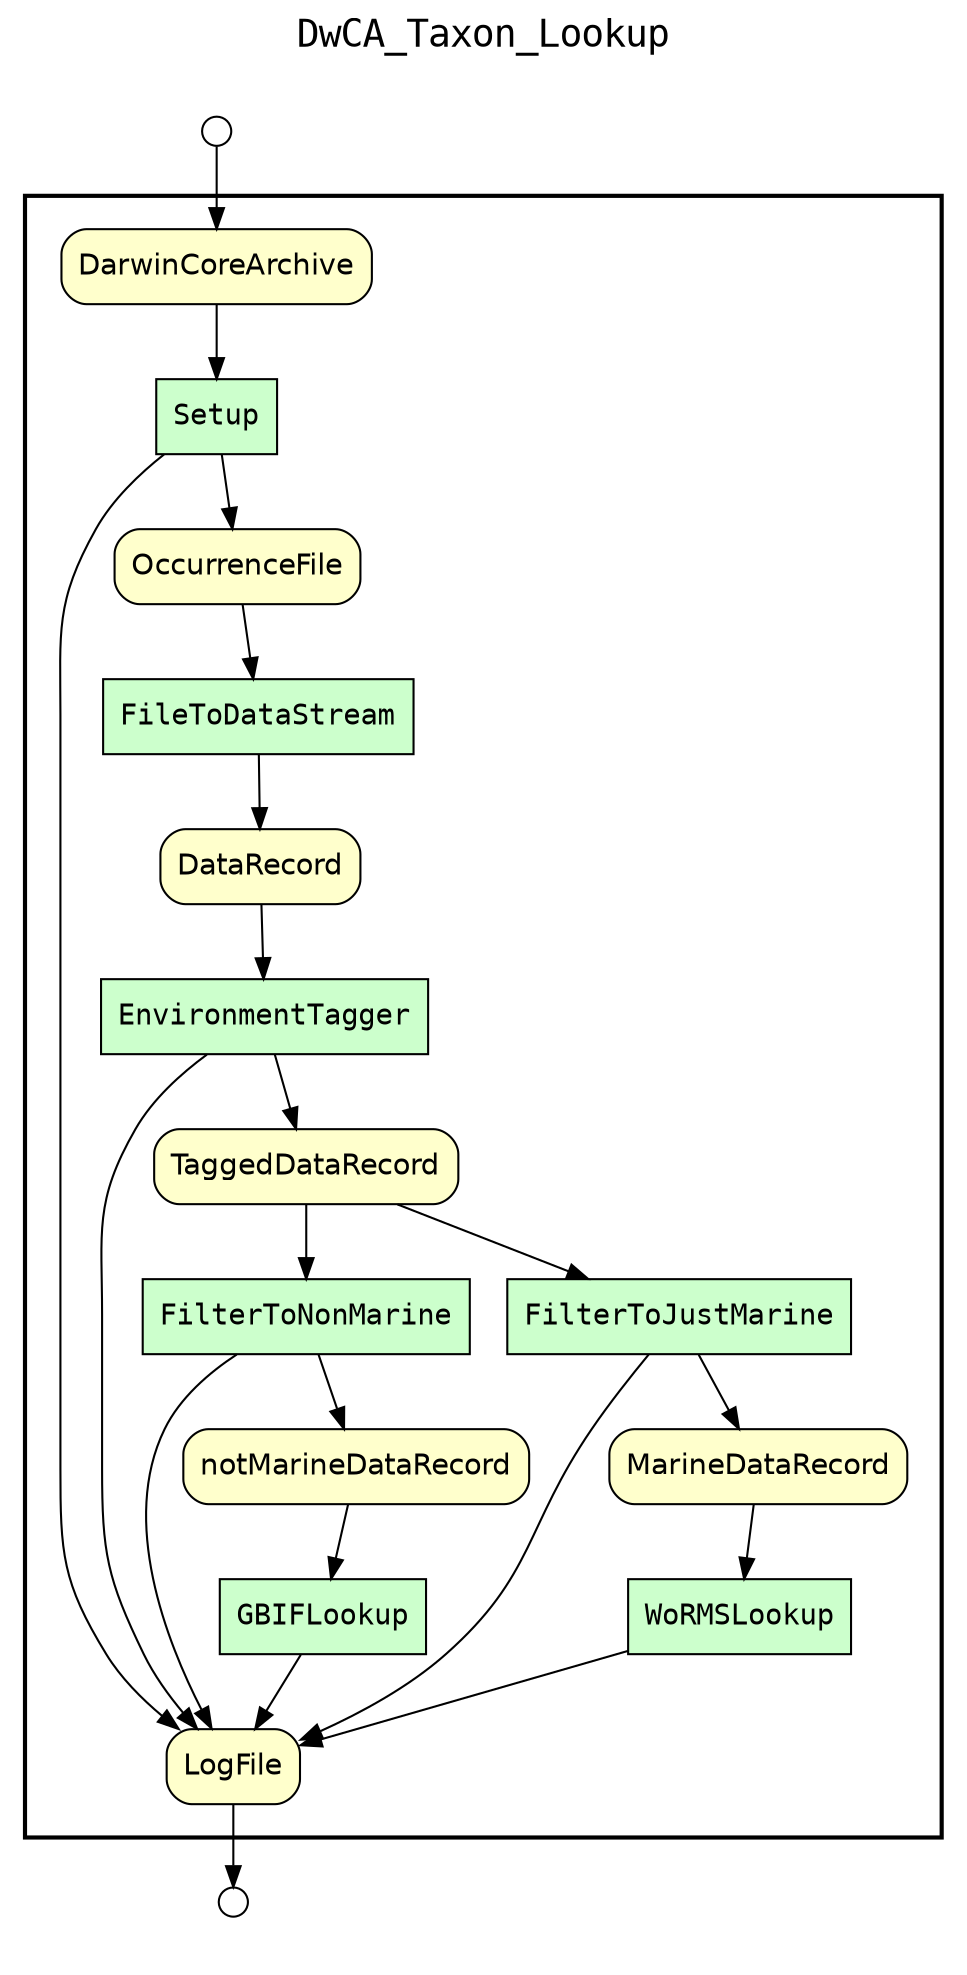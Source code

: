 
digraph yw_data_view {
rankdir=TB
fontname=Courier; fontsize=18; labelloc=t
label="DwCA_Taxon_Lookup"
subgraph cluster_workflow { label=""; color=black; penwidth=2
subgraph cluster_workflow_inner { label=""; color=white
node[shape=box style="filled" fillcolor="#CCFFCC" peripheries=1 fontname=Courier]
FileToDataStream
GBIFLookup
WoRMSLookup
FilterToNonMarine
FilterToJustMarine
EnvironmentTagger
Setup
node[shape=box style="filled" fillcolor="#CCFFCC" peripheries=1 fontname=Courier]
node[shape=box style="rounded,filled" fillcolor="#FFFFCC" peripheries=1 fontname=Helvetica]
DarwinCoreArchive
LogFile
OccurrenceFile
DataRecord
TaggedDataRecord
MarineDataRecord
notMarineDataRecord
node[shape=box style="rounded,filled" fillcolor="#FFFFFF" peripheries=1 fontname=Helvetica]
}}
subgraph cluster_inflows { label=""; color=white; penwidth=2
subgraph cluster_inflows_inner { label=""; color=white
node[shape=circle fillcolor="#FFFFFF" peripheries=1 width=0.2]
DarwinCoreArchive_inflow [label=""]
}}
subgraph cluster_outflows { label=""; color=white; penwidth=2
subgraph cluster_outflows_inner { label=""; color=white
node[shape=circle fillcolor="#FFFFFF" peripheries=1 width=0.2]
LogFile_outflow [label=""]
}}
notMarineDataRecord -> GBIFLookup
MarineDataRecord -> WoRMSLookup
TaggedDataRecord -> FilterToNonMarine
TaggedDataRecord -> FilterToJustMarine
DataRecord -> EnvironmentTagger
OccurrenceFile -> FileToDataStream
DarwinCoreArchive -> Setup
Setup -> LogFile
Setup -> OccurrenceFile
FileToDataStream -> DataRecord
EnvironmentTagger -> LogFile
EnvironmentTagger -> TaggedDataRecord
FilterToJustMarine -> LogFile
FilterToJustMarine -> MarineDataRecord
FilterToNonMarine -> LogFile
FilterToNonMarine -> notMarineDataRecord
WoRMSLookup -> LogFile
GBIFLookup -> LogFile
DarwinCoreArchive_inflow -> DarwinCoreArchive
LogFile -> LogFile_outflow
}

